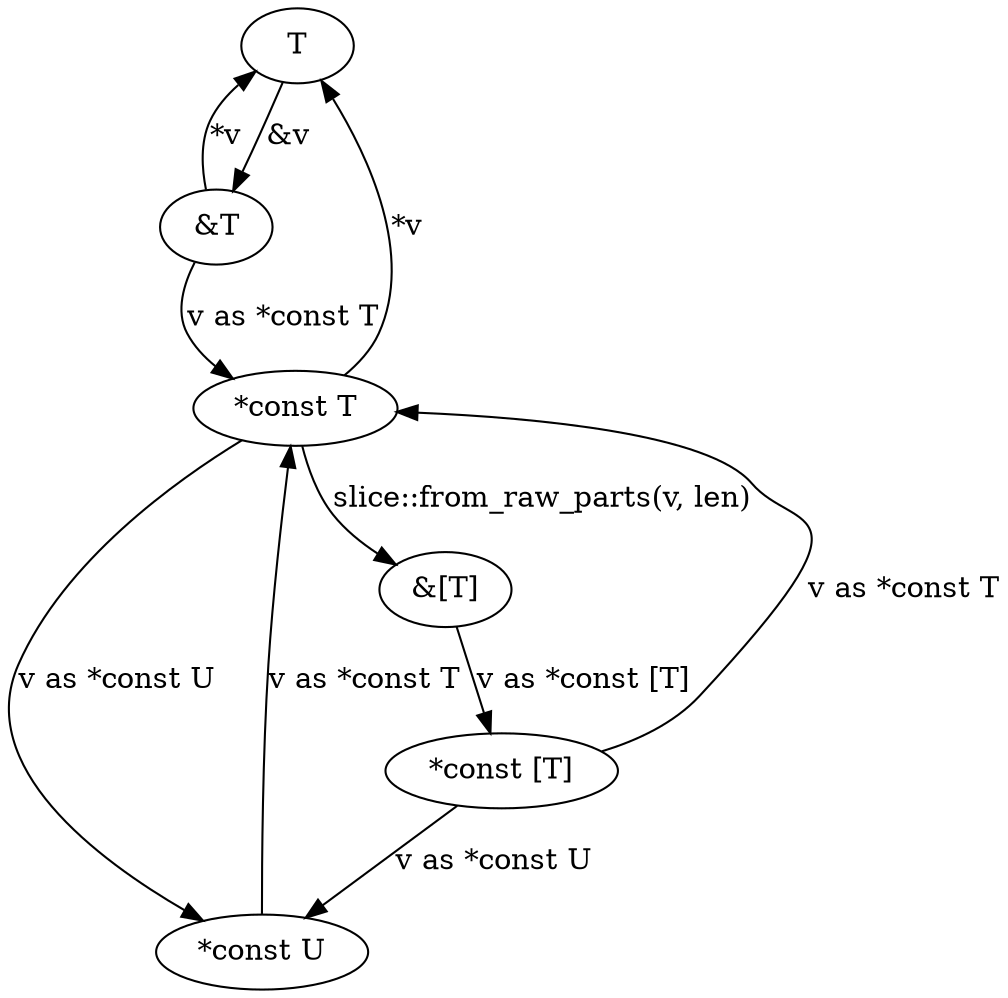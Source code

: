 
digraph {
  "T" -> "&T" [label="&v"]
  "&T" -> "*const T" [label="v as *const T"]
  "&T" -> "T" [label="*v"]
  "*const T" -> "T" [label="*v"]

  "*const T" -> "*const U" [label="v as *const U"]
  "*const U" -> "*const T" [label="v as *const T"]

  "*const T" -> "&[T]" [label="slice::from_raw_parts(v, len)"]
  "&[T]" -> "*const [T]" [label="v as *const [T]"]
  "*const [T]" -> "*const T" [label="v as *const T"]
  "*const [T]" -> "*const U" [label="v as *const U"]
}
